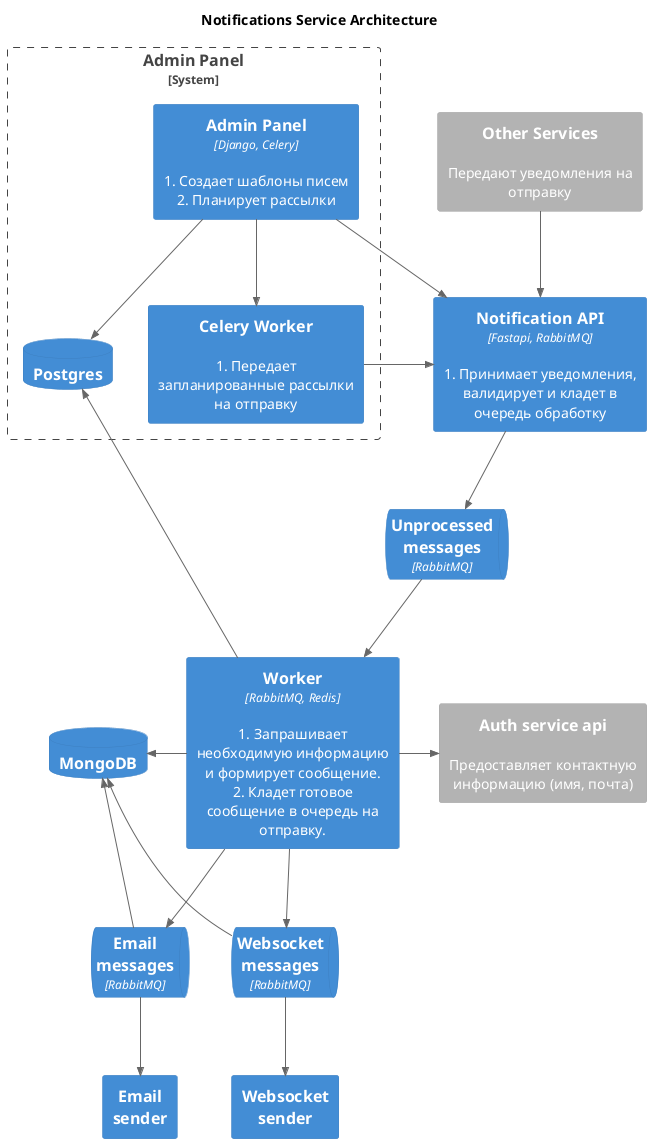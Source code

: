 @startuml
!include <C4/C4_Container>
title Notifications Service Architecture
HIDE_STEREOTYPE()
SHOW_PERSON_OUTLINE()

System_Boundary(admin_panel, "Admin Panel") {
Container(admin, "Admin Panel" ,"Django, Celery", "1. Создает шаблоны писем\n2. Планирует рассылки")
ContainerDb(pg_notice, "Postgres")
Container(celery, "Celery Worker" ,"", "1. Передает запланированные рассылки на отправку")
}

Container(api, "Notification API" ,"Fastapi, RabbitMQ", "1. Принимает уведомления, валидирует и кладет в очередь обработку")
ContainerQueue(unprocessed, "Unprocessed\nmessages", "RabbitMQ")
Container(worker_notice, "Worker", "RabbitMQ, Redis", "1. Запрашивает необходимую информацию и формирует сообщение.\n2. Кладет готовое сообщение в очередь на отправку.")
ContainerDb(mongo, "MongoDB",)
ContainerQueue(email, "Email\nmessages", "RabbitMQ")
ContainerQueue(websocket, "Websocket\nmessages", "RabbitMQ")
Container(email_sender, "Email\nsender" ,"",)
Container(websocket_sender, "Websocket\nsender" ,"",)
Container_Ext(auth, "Auth service api" ,"", "Предоставляет контактную информацию (имя, почта)")
Container_Ext(other, "Other Services" ,"", "Передают уведомления на отправку")

Rel(admin, pg_notice, " ")
Rel(admin, api, " ")
Rel(admin, celery, " ")
Rel(celery, api, " ")
Rel(other, api, " ")
Rel(api, unprocessed, " ")
Rel(unprocessed, worker_notice, " ")
Rel(worker_notice, pg_notice, " ")
Rel_R(worker_notice, auth, " ")
Rel(worker_notice, email, " ")
Rel(worker_notice, websocket, " ")
Rel(email, email_sender, " ")
Rel(websocket, websocket_sender, " ")
Rel_L(worker_notice, mongo, " ")
Rel(email, mongo, " ")
Rel(websocket, mongo, " ")
@enduml